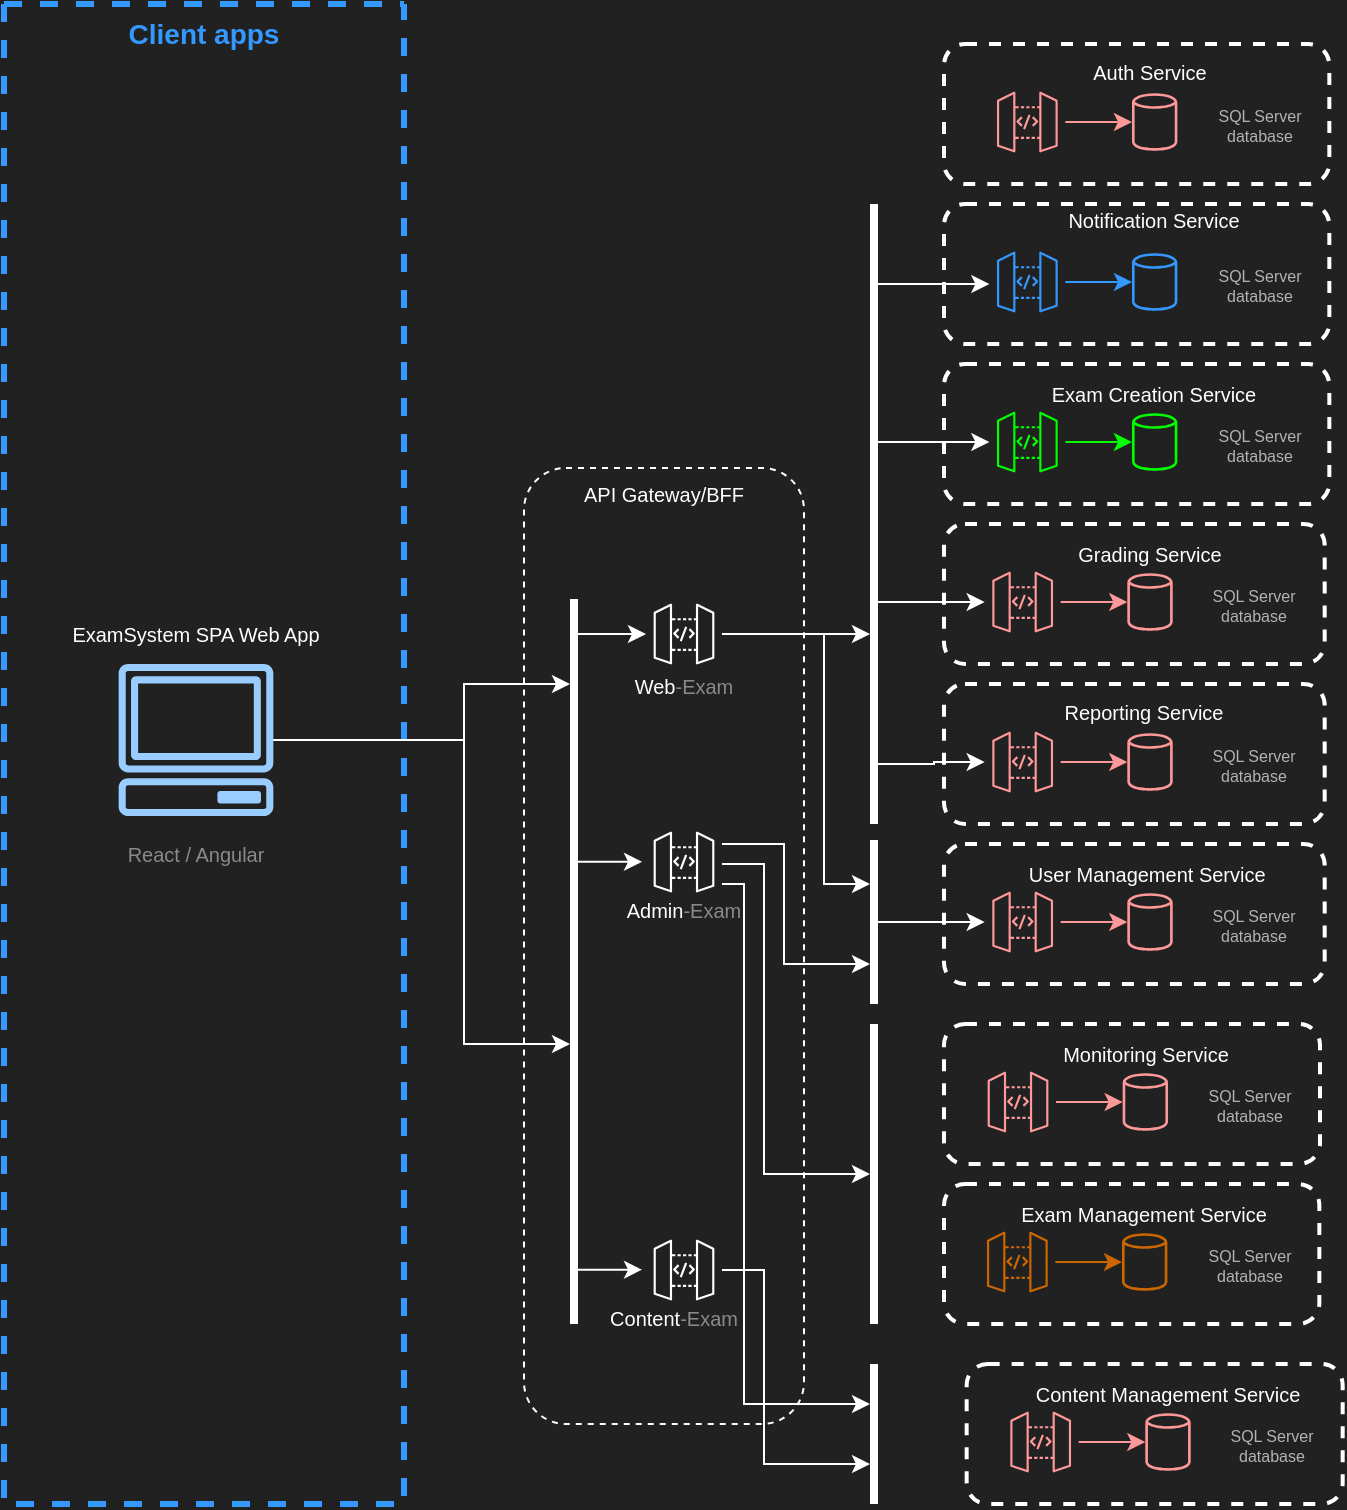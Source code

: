 <mxfile version="24.7.16">
  <diagram name="Página-1" id="XeOe8NWcu0kiPKFnsV3s">
    <mxGraphModel dx="581" dy="1514" grid="1" gridSize="10" guides="1" tooltips="1" connect="1" arrows="1" fold="1" page="1" pageScale="1" pageWidth="827" pageHeight="1169" background="#212121" math="0" shadow="0">
      <root>
        <mxCell id="0" />
        <mxCell id="1" parent="0" />
        <mxCell id="Vj6AmxVf0trEwSzTgeyn-90" value="" style="rounded=1;whiteSpace=wrap;html=1;fillColor=none;strokeWidth=2;strokeColor=#FFFFFF;dashed=1;" vertex="1" parent="1">
          <mxGeometry x="511.33" y="540" width="188.01" height="70" as="geometry" />
        </mxCell>
        <mxCell id="Vj6AmxVf0trEwSzTgeyn-78" value="" style="rounded=1;whiteSpace=wrap;html=1;fillColor=none;strokeWidth=2;strokeColor=#FFFFFF;dashed=1;" vertex="1" parent="1">
          <mxGeometry x="500" y="280" width="190.34" height="70" as="geometry" />
        </mxCell>
        <mxCell id="Vj6AmxVf0trEwSzTgeyn-72" value="" style="rounded=1;whiteSpace=wrap;html=1;fillColor=none;strokeWidth=2;strokeColor=#FFFFFF;dashed=1;" vertex="1" parent="1">
          <mxGeometry x="500" y="200" width="190.34" height="70" as="geometry" />
        </mxCell>
        <mxCell id="Vj6AmxVf0trEwSzTgeyn-66" value="" style="rounded=1;whiteSpace=wrap;html=1;fillColor=none;strokeWidth=2;strokeColor=#FFFFFF;dashed=1;" vertex="1" parent="1">
          <mxGeometry x="500" y="120" width="190.34" height="70" as="geometry" />
        </mxCell>
        <mxCell id="Vj6AmxVf0trEwSzTgeyn-104" value="" style="rounded=1;whiteSpace=wrap;html=1;fillColor=none;strokeColor=#FFFFFF;dashed=1;" vertex="1" parent="1">
          <mxGeometry x="290" y="92" width="140" height="478" as="geometry" />
        </mxCell>
        <mxCell id="Vj6AmxVf0trEwSzTgeyn-60" value="" style="rounded=1;whiteSpace=wrap;html=1;fillColor=none;strokeWidth=2;strokeColor=#FFFFFF;dashed=1;" vertex="1" parent="1">
          <mxGeometry x="500" y="450" width="187.67" height="70" as="geometry" />
        </mxCell>
        <mxCell id="Vj6AmxVf0trEwSzTgeyn-54" value="" style="rounded=1;whiteSpace=wrap;html=1;fillColor=none;strokeWidth=2;strokeColor=#FFFFFF;dashed=1;" vertex="1" parent="1">
          <mxGeometry x="500" y="40" width="192.67" height="70" as="geometry" />
        </mxCell>
        <mxCell id="Vj6AmxVf0trEwSzTgeyn-48" value="" style="rounded=1;whiteSpace=wrap;html=1;fillColor=none;strokeWidth=2;strokeColor=#FFFFFF;dashed=1;" vertex="1" parent="1">
          <mxGeometry x="500" y="-40" width="192.67" height="70" as="geometry" />
        </mxCell>
        <mxCell id="Vj6AmxVf0trEwSzTgeyn-4" value="" style="swimlane;startSize=0;strokeColor=#3399FF;strokeWidth=3;dashed=1;" vertex="1" parent="1">
          <mxGeometry x="30" y="-140" width="200" height="750" as="geometry" />
        </mxCell>
        <mxCell id="Vj6AmxVf0trEwSzTgeyn-5" value="&lt;b&gt;&lt;font color=&quot;#3399ff&quot; style=&quot;font-size: 14px;&quot;&gt;Client apps&lt;/font&gt;&lt;/b&gt;" style="text;strokeColor=none;align=center;fillColor=none;html=1;verticalAlign=middle;whiteSpace=wrap;rounded=0;" vertex="1" parent="Vj6AmxVf0trEwSzTgeyn-4">
          <mxGeometry x="60" width="80" height="30" as="geometry" />
        </mxCell>
        <mxCell id="Vj6AmxVf0trEwSzTgeyn-7" value="" style="shape=image;verticalLabelPosition=bottom;labelBackgroundColor=default;verticalAlign=top;aspect=fixed;imageAspect=0;image=https://www.htmlecsspro.com/uploads/images/2018/03/formulario-de-login-e-cadastro-com-html5-e-css3-1522145690.png;" vertex="1" parent="Vj6AmxVf0trEwSzTgeyn-4">
          <mxGeometry x="65" y="340" width="64" height="40" as="geometry" />
        </mxCell>
        <mxCell id="Vj6AmxVf0trEwSzTgeyn-8" value="&lt;font color=&quot;#8a8a8a&quot; style=&quot;font-size: 10px;&quot;&gt;React / Angular&lt;/font&gt;" style="text;strokeColor=none;align=center;fillColor=none;html=1;verticalAlign=middle;whiteSpace=wrap;rounded=0;" vertex="1" parent="Vj6AmxVf0trEwSzTgeyn-4">
          <mxGeometry x="55" y="410" width="82" height="30" as="geometry" />
        </mxCell>
        <mxCell id="Vj6AmxVf0trEwSzTgeyn-9" value="&lt;font color=&quot;#ffffff&quot;&gt;&lt;span style=&quot;font-size: 10px;&quot;&gt;ExamSystem SPA Web App&lt;/span&gt;&lt;/font&gt;" style="text;strokeColor=none;align=center;fillColor=none;html=1;verticalAlign=middle;whiteSpace=wrap;rounded=0;" vertex="1" parent="Vj6AmxVf0trEwSzTgeyn-4">
          <mxGeometry x="30" y="300" width="132" height="30" as="geometry" />
        </mxCell>
        <mxCell id="Vj6AmxVf0trEwSzTgeyn-11" value="" style="sketch=0;outlineConnect=0;fontColor=#232F3E;gradientColor=none;fillColor=#99CCFF;strokeColor=none;dashed=0;verticalLabelPosition=bottom;verticalAlign=top;align=center;html=1;fontSize=12;fontStyle=0;aspect=fixed;pointerEvents=1;shape=mxgraph.aws4.client;" vertex="1" parent="Vj6AmxVf0trEwSzTgeyn-4">
          <mxGeometry x="57" y="330" width="78" height="76" as="geometry" />
        </mxCell>
        <mxCell id="Vj6AmxVf0trEwSzTgeyn-111" style="edgeStyle=orthogonalEdgeStyle;rounded=0;orthogonalLoop=1;jettySize=auto;html=1;exitX=1;exitY=0.5;exitDx=0;exitDy=0;exitPerimeter=0;strokeColor=#FFFFFF;" edge="1" parent="1" source="Vj6AmxVf0trEwSzTgeyn-12" target="Vj6AmxVf0trEwSzTgeyn-108">
          <mxGeometry relative="1" as="geometry">
            <mxPoint x="380" y="57" as="sourcePoint" />
            <mxPoint x="467.31" y="-8" as="targetPoint" />
            <Array as="points">
              <mxPoint x="470" y="175" />
              <mxPoint x="470" y="175" />
            </Array>
          </mxGeometry>
        </mxCell>
        <mxCell id="Vj6AmxVf0trEwSzTgeyn-137" style="edgeStyle=orthogonalEdgeStyle;rounded=0;orthogonalLoop=1;jettySize=auto;html=1;strokeColor=#FFFFFF;" edge="1" parent="1" source="Vj6AmxVf0trEwSzTgeyn-12" target="Vj6AmxVf0trEwSzTgeyn-134">
          <mxGeometry relative="1" as="geometry">
            <Array as="points">
              <mxPoint x="440" y="175" />
              <mxPoint x="440" y="300" />
            </Array>
          </mxGeometry>
        </mxCell>
        <mxCell id="Vj6AmxVf0trEwSzTgeyn-12" value="" style="sketch=0;points=[[0,0,0],[0.25,0,0],[0.5,0,0],[0.75,0,0],[1,0,0],[0,1,0],[0.25,1,0],[0.5,1,0],[0.75,1,0],[1,1,0],[0,0.25,0],[0,0.5,0],[0,0.75,0],[1,0.25,0],[1,0.5,0],[1,0.75,0]];outlineConnect=0;fontColor=#232F3E;fillColor=none;strokeColor=#ffffff;dashed=0;verticalLabelPosition=bottom;verticalAlign=top;align=center;html=1;fontSize=12;fontStyle=0;aspect=fixed;shape=mxgraph.aws4.resourceIcon;resIcon=mxgraph.aws4.api_gateway;" vertex="1" parent="1">
          <mxGeometry x="351" y="156" width="38" height="38" as="geometry" />
        </mxCell>
        <mxCell id="Vj6AmxVf0trEwSzTgeyn-13" value="&lt;font color=&quot;#ffffff&quot; style=&quot;font-size: 10px;&quot;&gt;API Gateway/BFF&lt;/font&gt;" style="text;strokeColor=none;align=center;fillColor=none;html=1;verticalAlign=middle;whiteSpace=wrap;rounded=0;" vertex="1" parent="1">
          <mxGeometry x="315" y="90" width="90" height="30" as="geometry" />
        </mxCell>
        <mxCell id="Vj6AmxVf0trEwSzTgeyn-41" value="" style="edgeStyle=orthogonalEdgeStyle;rounded=0;orthogonalLoop=1;jettySize=auto;html=1;strokeColor=#FF9999;" edge="1" parent="1" source="Vj6AmxVf0trEwSzTgeyn-19" target="Vj6AmxVf0trEwSzTgeyn-40">
          <mxGeometry relative="1" as="geometry" />
        </mxCell>
        <mxCell id="Vj6AmxVf0trEwSzTgeyn-19" value="" style="sketch=0;points=[[0,0,0],[0.25,0,0],[0.5,0,0],[0.75,0,0],[1,0,0],[0,1,0],[0.25,1,0],[0.5,1,0],[0.75,1,0],[1,1,0],[0,0.25,0],[0,0.5,0],[0,0.75,0],[1,0.25,0],[1,0.5,0],[1,0.75,0]];outlineConnect=0;fontColor=#232F3E;fillColor=none;strokeColor=#FF9999;dashed=0;verticalLabelPosition=bottom;verticalAlign=top;align=center;html=1;fontSize=12;fontStyle=0;aspect=fixed;shape=mxgraph.aws4.resourceIcon;resIcon=mxgraph.aws4.api_gateway;" vertex="1" parent="1">
          <mxGeometry x="522.67" y="-100" width="38" height="38" as="geometry" />
        </mxCell>
        <mxCell id="Vj6AmxVf0trEwSzTgeyn-39" value="" style="rounded=1;whiteSpace=wrap;html=1;fillColor=none;strokeWidth=2;strokeColor=#FFFFFF;dashed=1;" vertex="1" parent="1">
          <mxGeometry x="500" y="-120" width="192.67" height="70" as="geometry" />
        </mxCell>
        <mxCell id="Vj6AmxVf0trEwSzTgeyn-40" value="" style="sketch=0;outlineConnect=0;fontColor=#232F3E;gradientColor=none;fillColor=#FF9999;strokeColor=none;dashed=0;verticalLabelPosition=bottom;verticalAlign=top;align=center;html=1;fontSize=12;fontStyle=0;aspect=fixed;pointerEvents=1;shape=mxgraph.aws4.generic_database;" vertex="1" parent="1">
          <mxGeometry x="593.99" y="-96" width="22.69" height="30" as="geometry" />
        </mxCell>
        <mxCell id="Vj6AmxVf0trEwSzTgeyn-42" value="&lt;font color=&quot;#b3b3b3&quot; style=&quot;font-size: 8px;&quot;&gt;SQL Server&lt;/font&gt;&lt;div style=&quot;font-size: 8px;&quot;&gt;&lt;font color=&quot;#b3b3b3&quot; style=&quot;font-size: 8px;&quot;&gt;database&lt;/font&gt;&lt;/div&gt;" style="text;strokeColor=none;align=center;fillColor=none;html=1;verticalAlign=middle;whiteSpace=wrap;rounded=0;" vertex="1" parent="1">
          <mxGeometry x="632.67" y="-88" width="49.5" height="14" as="geometry" />
        </mxCell>
        <mxCell id="Vj6AmxVf0trEwSzTgeyn-43" value="&lt;font color=&quot;#ffffff&quot; style=&quot;font-size: 10px;&quot;&gt;Auth Service&lt;/font&gt;" style="text;strokeColor=none;align=center;fillColor=none;html=1;verticalAlign=middle;whiteSpace=wrap;rounded=0;" vertex="1" parent="1">
          <mxGeometry x="517.67" y="-116" width="170" height="20" as="geometry" />
        </mxCell>
        <mxCell id="Vj6AmxVf0trEwSzTgeyn-46" value="" style="edgeStyle=orthogonalEdgeStyle;rounded=0;orthogonalLoop=1;jettySize=auto;html=1;strokeColor=#3399FF;" edge="1" parent="1" source="Vj6AmxVf0trEwSzTgeyn-47" target="Vj6AmxVf0trEwSzTgeyn-49">
          <mxGeometry relative="1" as="geometry" />
        </mxCell>
        <mxCell id="Vj6AmxVf0trEwSzTgeyn-47" value="" style="sketch=0;points=[[0,0,0],[0.25,0,0],[0.5,0,0],[0.75,0,0],[1,0,0],[0,1,0],[0.25,1,0],[0.5,1,0],[0.75,1,0],[1,1,0],[0,0.25,0],[0,0.5,0],[0,0.75,0],[1,0.25,0],[1,0.5,0],[1,0.75,0]];outlineConnect=0;fontColor=#232F3E;fillColor=none;strokeColor=#3399FF;dashed=0;verticalLabelPosition=bottom;verticalAlign=top;align=center;html=1;fontSize=12;fontStyle=0;aspect=fixed;shape=mxgraph.aws4.resourceIcon;resIcon=mxgraph.aws4.api_gateway;" vertex="1" parent="1">
          <mxGeometry x="522.67" y="-20" width="38" height="38" as="geometry" />
        </mxCell>
        <mxCell id="Vj6AmxVf0trEwSzTgeyn-49" value="" style="sketch=0;outlineConnect=0;fontColor=#232F3E;gradientColor=none;fillColor=#3399FF;strokeColor=#3399FF;dashed=0;verticalLabelPosition=bottom;verticalAlign=top;align=center;html=1;fontSize=12;fontStyle=0;aspect=fixed;pointerEvents=1;shape=mxgraph.aws4.generic_database;" vertex="1" parent="1">
          <mxGeometry x="593.99" y="-16" width="22.69" height="30" as="geometry" />
        </mxCell>
        <mxCell id="Vj6AmxVf0trEwSzTgeyn-50" value="&lt;font color=&quot;#b3b3b3&quot; style=&quot;font-size: 8px;&quot;&gt;SQL Server&lt;/font&gt;&lt;div style=&quot;font-size: 8px;&quot;&gt;&lt;font color=&quot;#b3b3b3&quot; style=&quot;font-size: 8px;&quot;&gt;database&lt;/font&gt;&lt;/div&gt;" style="text;strokeColor=none;align=center;fillColor=none;html=1;verticalAlign=middle;whiteSpace=wrap;rounded=0;" vertex="1" parent="1">
          <mxGeometry x="632.67" y="-8" width="49.5" height="14" as="geometry" />
        </mxCell>
        <mxCell id="Vj6AmxVf0trEwSzTgeyn-51" value="&lt;font style=&quot;font-size: 10px;&quot; color=&quot;#ffffff&quot;&gt;Notification Service&lt;/font&gt;&lt;br&gt;&lt;div&gt;&lt;font style=&quot;font-size: 10px;&quot; color=&quot;#ffffff&quot;&gt;&lt;br&gt;&lt;/font&gt;&lt;/div&gt;" style="text;strokeColor=none;align=center;fillColor=none;html=1;verticalAlign=middle;whiteSpace=wrap;rounded=0;" vertex="1" parent="1">
          <mxGeometry x="520.34" y="-40" width="170" height="30" as="geometry" />
        </mxCell>
        <mxCell id="Vj6AmxVf0trEwSzTgeyn-52" value="" style="edgeStyle=orthogonalEdgeStyle;rounded=0;orthogonalLoop=1;jettySize=auto;html=1;strokeColor=#00FF00;" edge="1" parent="1" source="Vj6AmxVf0trEwSzTgeyn-53" target="Vj6AmxVf0trEwSzTgeyn-55">
          <mxGeometry relative="1" as="geometry" />
        </mxCell>
        <mxCell id="Vj6AmxVf0trEwSzTgeyn-53" value="" style="sketch=0;points=[[0,0,0],[0.25,0,0],[0.5,0,0],[0.75,0,0],[1,0,0],[0,1,0],[0.25,1,0],[0.5,1,0],[0.75,1,0],[1,1,0],[0,0.25,0],[0,0.5,0],[0,0.75,0],[1,0.25,0],[1,0.5,0],[1,0.75,0]];outlineConnect=0;fontColor=#232F3E;fillColor=none;strokeColor=#00FF00;dashed=0;verticalLabelPosition=bottom;verticalAlign=top;align=center;html=1;fontSize=12;fontStyle=0;aspect=fixed;shape=mxgraph.aws4.resourceIcon;resIcon=mxgraph.aws4.api_gateway;" vertex="1" parent="1">
          <mxGeometry x="522.67" y="60" width="38" height="38" as="geometry" />
        </mxCell>
        <mxCell id="Vj6AmxVf0trEwSzTgeyn-55" value="" style="sketch=0;outlineConnect=0;fontColor=#232F3E;gradientColor=none;fillColor=#00FF00;strokeColor=#00FF00;dashed=0;verticalLabelPosition=bottom;verticalAlign=top;align=center;html=1;fontSize=12;fontStyle=0;aspect=fixed;pointerEvents=1;shape=mxgraph.aws4.generic_database;" vertex="1" parent="1">
          <mxGeometry x="593.99" y="64" width="22.69" height="30" as="geometry" />
        </mxCell>
        <mxCell id="Vj6AmxVf0trEwSzTgeyn-56" value="&lt;font color=&quot;#b3b3b3&quot; style=&quot;font-size: 8px;&quot;&gt;SQL Server&lt;/font&gt;&lt;div style=&quot;font-size: 8px;&quot;&gt;&lt;font color=&quot;#b3b3b3&quot; style=&quot;font-size: 8px;&quot;&gt;database&lt;/font&gt;&lt;/div&gt;" style="text;strokeColor=none;align=center;fillColor=none;html=1;verticalAlign=middle;whiteSpace=wrap;rounded=0;" vertex="1" parent="1">
          <mxGeometry x="632.67" y="72" width="49.5" height="14" as="geometry" />
        </mxCell>
        <mxCell id="Vj6AmxVf0trEwSzTgeyn-57" value="&lt;font color=&quot;#ffffff&quot;&gt;&lt;span style=&quot;font-size: 10px;&quot;&gt;Exam Creation Service&lt;/span&gt;&lt;/font&gt;" style="text;strokeColor=none;align=center;fillColor=none;html=1;verticalAlign=middle;whiteSpace=wrap;rounded=0;" vertex="1" parent="1">
          <mxGeometry x="520.34" y="40" width="170" height="30" as="geometry" />
        </mxCell>
        <mxCell id="Vj6AmxVf0trEwSzTgeyn-58" value="" style="edgeStyle=orthogonalEdgeStyle;rounded=0;orthogonalLoop=1;jettySize=auto;html=1;strokeColor=#CC6600;" edge="1" parent="1" source="Vj6AmxVf0trEwSzTgeyn-59" target="Vj6AmxVf0trEwSzTgeyn-61">
          <mxGeometry relative="1" as="geometry" />
        </mxCell>
        <mxCell id="Vj6AmxVf0trEwSzTgeyn-59" value="" style="sketch=0;points=[[0,0,0],[0.25,0,0],[0.5,0,0],[0.75,0,0],[1,0,0],[0,1,0],[0.25,1,0],[0.5,1,0],[0.75,1,0],[1,1,0],[0,0.25,0],[0,0.5,0],[0,0.75,0],[1,0.25,0],[1,0.5,0],[1,0.75,0]];outlineConnect=0;fontColor=#232F3E;fillColor=none;strokeColor=#CC6600;dashed=0;verticalLabelPosition=bottom;verticalAlign=top;align=center;html=1;fontSize=12;fontStyle=0;aspect=fixed;shape=mxgraph.aws4.resourceIcon;resIcon=mxgraph.aws4.api_gateway;" vertex="1" parent="1">
          <mxGeometry x="517.67" y="470" width="38" height="38" as="geometry" />
        </mxCell>
        <mxCell id="Vj6AmxVf0trEwSzTgeyn-61" value="" style="sketch=0;outlineConnect=0;fontColor=#232F3E;gradientColor=none;fillColor=#CC6600;strokeColor=#9933FF;dashed=0;verticalLabelPosition=bottom;verticalAlign=top;align=center;html=1;fontSize=12;fontStyle=0;aspect=fixed;pointerEvents=1;shape=mxgraph.aws4.generic_database;" vertex="1" parent="1">
          <mxGeometry x="588.99" y="474" width="22.69" height="30" as="geometry" />
        </mxCell>
        <mxCell id="Vj6AmxVf0trEwSzTgeyn-62" value="&lt;font color=&quot;#b3b3b3&quot; style=&quot;font-size: 8px;&quot;&gt;SQL Server&lt;/font&gt;&lt;div style=&quot;font-size: 8px;&quot;&gt;&lt;font color=&quot;#b3b3b3&quot; style=&quot;font-size: 8px;&quot;&gt;database&lt;/font&gt;&lt;/div&gt;" style="text;strokeColor=none;align=center;fillColor=none;html=1;verticalAlign=middle;whiteSpace=wrap;rounded=0;" vertex="1" parent="1">
          <mxGeometry x="627.67" y="482" width="49.5" height="14" as="geometry" />
        </mxCell>
        <mxCell id="Vj6AmxVf0trEwSzTgeyn-63" value="&lt;font color=&quot;#ffffff&quot;&gt;&lt;span style=&quot;font-size: 10px;&quot;&gt;Exam Management Service&lt;/span&gt;&lt;/font&gt;" style="text;strokeColor=none;align=center;fillColor=none;html=1;verticalAlign=middle;whiteSpace=wrap;rounded=0;" vertex="1" parent="1">
          <mxGeometry x="515.34" y="450" width="170" height="30" as="geometry" />
        </mxCell>
        <mxCell id="Vj6AmxVf0trEwSzTgeyn-64" value="" style="edgeStyle=orthogonalEdgeStyle;rounded=0;orthogonalLoop=1;jettySize=auto;html=1;strokeColor=#FF9999;" edge="1" parent="1" source="Vj6AmxVf0trEwSzTgeyn-65" target="Vj6AmxVf0trEwSzTgeyn-67">
          <mxGeometry relative="1" as="geometry" />
        </mxCell>
        <mxCell id="Vj6AmxVf0trEwSzTgeyn-65" value="" style="sketch=0;points=[[0,0,0],[0.25,0,0],[0.5,0,0],[0.75,0,0],[1,0,0],[0,1,0],[0.25,1,0],[0.5,1,0],[0.75,1,0],[1,1,0],[0,0.25,0],[0,0.5,0],[0,0.75,0],[1,0.25,0],[1,0.5,0],[1,0.75,0]];outlineConnect=0;fontColor=#232F3E;fillColor=none;strokeColor=#FF9999;dashed=0;verticalLabelPosition=bottom;verticalAlign=top;align=center;html=1;fontSize=12;fontStyle=0;aspect=fixed;shape=mxgraph.aws4.resourceIcon;resIcon=mxgraph.aws4.api_gateway;" vertex="1" parent="1">
          <mxGeometry x="520.34" y="140" width="38" height="38" as="geometry" />
        </mxCell>
        <mxCell id="Vj6AmxVf0trEwSzTgeyn-67" value="" style="sketch=0;outlineConnect=0;fontColor=#232F3E;gradientColor=none;fillColor=#FF9999;strokeColor=none;dashed=0;verticalLabelPosition=bottom;verticalAlign=top;align=center;html=1;fontSize=12;fontStyle=0;aspect=fixed;pointerEvents=1;shape=mxgraph.aws4.generic_database;" vertex="1" parent="1">
          <mxGeometry x="591.66" y="144" width="22.69" height="30" as="geometry" />
        </mxCell>
        <mxCell id="Vj6AmxVf0trEwSzTgeyn-68" value="&lt;font color=&quot;#b3b3b3&quot; style=&quot;font-size: 8px;&quot;&gt;SQL Server&lt;/font&gt;&lt;div style=&quot;font-size: 8px;&quot;&gt;&lt;font color=&quot;#b3b3b3&quot; style=&quot;font-size: 8px;&quot;&gt;database&lt;/font&gt;&lt;/div&gt;" style="text;strokeColor=none;align=center;fillColor=none;html=1;verticalAlign=middle;whiteSpace=wrap;rounded=0;" vertex="1" parent="1">
          <mxGeometry x="630.34" y="152" width="49.5" height="14" as="geometry" />
        </mxCell>
        <mxCell id="Vj6AmxVf0trEwSzTgeyn-69" value="&lt;font color=&quot;#ffffff&quot;&gt;&lt;span style=&quot;font-size: 10px;&quot;&gt;Grading Service&lt;/span&gt;&lt;/font&gt;" style="text;strokeColor=none;align=center;fillColor=none;html=1;verticalAlign=middle;whiteSpace=wrap;rounded=0;" vertex="1" parent="1">
          <mxGeometry x="518.01" y="120" width="170" height="30" as="geometry" />
        </mxCell>
        <mxCell id="Vj6AmxVf0trEwSzTgeyn-70" value="" style="edgeStyle=orthogonalEdgeStyle;rounded=0;orthogonalLoop=1;jettySize=auto;html=1;strokeColor=#FF9999;" edge="1" parent="1" source="Vj6AmxVf0trEwSzTgeyn-71" target="Vj6AmxVf0trEwSzTgeyn-73">
          <mxGeometry relative="1" as="geometry" />
        </mxCell>
        <mxCell id="Vj6AmxVf0trEwSzTgeyn-71" value="" style="sketch=0;points=[[0,0,0],[0.25,0,0],[0.5,0,0],[0.75,0,0],[1,0,0],[0,1,0],[0.25,1,0],[0.5,1,0],[0.75,1,0],[1,1,0],[0,0.25,0],[0,0.5,0],[0,0.75,0],[1,0.25,0],[1,0.5,0],[1,0.75,0]];outlineConnect=0;fontColor=#232F3E;fillColor=none;strokeColor=#FF9999;dashed=0;verticalLabelPosition=bottom;verticalAlign=top;align=center;html=1;fontSize=12;fontStyle=0;aspect=fixed;shape=mxgraph.aws4.resourceIcon;resIcon=mxgraph.aws4.api_gateway;" vertex="1" parent="1">
          <mxGeometry x="520.34" y="220" width="38" height="38" as="geometry" />
        </mxCell>
        <mxCell id="Vj6AmxVf0trEwSzTgeyn-73" value="" style="sketch=0;outlineConnect=0;fontColor=#232F3E;gradientColor=none;fillColor=#FF9999;strokeColor=none;dashed=0;verticalLabelPosition=bottom;verticalAlign=top;align=center;html=1;fontSize=12;fontStyle=0;aspect=fixed;pointerEvents=1;shape=mxgraph.aws4.generic_database;" vertex="1" parent="1">
          <mxGeometry x="591.66" y="224" width="22.69" height="30" as="geometry" />
        </mxCell>
        <mxCell id="Vj6AmxVf0trEwSzTgeyn-74" value="&lt;font color=&quot;#b3b3b3&quot; style=&quot;font-size: 8px;&quot;&gt;SQL Server&lt;/font&gt;&lt;div style=&quot;font-size: 8px;&quot;&gt;&lt;font color=&quot;#b3b3b3&quot; style=&quot;font-size: 8px;&quot;&gt;database&lt;/font&gt;&lt;/div&gt;" style="text;strokeColor=none;align=center;fillColor=none;html=1;verticalAlign=middle;whiteSpace=wrap;rounded=0;" vertex="1" parent="1">
          <mxGeometry x="630.34" y="232" width="49.5" height="14" as="geometry" />
        </mxCell>
        <mxCell id="Vj6AmxVf0trEwSzTgeyn-75" value="&lt;font color=&quot;#ffffff&quot; style=&quot;font-size: 10px;&quot;&gt;Reporting Service&lt;/font&gt;" style="text;strokeColor=none;align=center;fillColor=none;html=1;verticalAlign=middle;whiteSpace=wrap;rounded=0;" vertex="1" parent="1">
          <mxGeometry x="515.34" y="204" width="170" height="20" as="geometry" />
        </mxCell>
        <mxCell id="Vj6AmxVf0trEwSzTgeyn-76" value="" style="edgeStyle=orthogonalEdgeStyle;rounded=0;orthogonalLoop=1;jettySize=auto;html=1;strokeColor=#FF9999;" edge="1" parent="1" source="Vj6AmxVf0trEwSzTgeyn-77" target="Vj6AmxVf0trEwSzTgeyn-79">
          <mxGeometry relative="1" as="geometry" />
        </mxCell>
        <mxCell id="Vj6AmxVf0trEwSzTgeyn-77" value="" style="sketch=0;points=[[0,0,0],[0.25,0,0],[0.5,0,0],[0.75,0,0],[1,0,0],[0,1,0],[0.25,1,0],[0.5,1,0],[0.75,1,0],[1,1,0],[0,0.25,0],[0,0.5,0],[0,0.75,0],[1,0.25,0],[1,0.5,0],[1,0.75,0]];outlineConnect=0;fontColor=#232F3E;fillColor=none;strokeColor=#FF9999;dashed=0;verticalLabelPosition=bottom;verticalAlign=top;align=center;html=1;fontSize=12;fontStyle=0;aspect=fixed;shape=mxgraph.aws4.resourceIcon;resIcon=mxgraph.aws4.api_gateway;" vertex="1" parent="1">
          <mxGeometry x="520.34" y="300" width="38" height="38" as="geometry" />
        </mxCell>
        <mxCell id="Vj6AmxVf0trEwSzTgeyn-79" value="" style="sketch=0;outlineConnect=0;fontColor=#232F3E;gradientColor=none;fillColor=#FF9999;strokeColor=none;dashed=0;verticalLabelPosition=bottom;verticalAlign=top;align=center;html=1;fontSize=12;fontStyle=0;aspect=fixed;pointerEvents=1;shape=mxgraph.aws4.generic_database;" vertex="1" parent="1">
          <mxGeometry x="591.66" y="304" width="22.69" height="30" as="geometry" />
        </mxCell>
        <mxCell id="Vj6AmxVf0trEwSzTgeyn-80" value="&lt;font color=&quot;#b3b3b3&quot; style=&quot;font-size: 8px;&quot;&gt;SQL Server&lt;/font&gt;&lt;div style=&quot;font-size: 8px;&quot;&gt;&lt;font color=&quot;#b3b3b3&quot; style=&quot;font-size: 8px;&quot;&gt;database&lt;/font&gt;&lt;/div&gt;" style="text;strokeColor=none;align=center;fillColor=none;html=1;verticalAlign=middle;whiteSpace=wrap;rounded=0;" vertex="1" parent="1">
          <mxGeometry x="630.34" y="312" width="49.5" height="14" as="geometry" />
        </mxCell>
        <mxCell id="Vj6AmxVf0trEwSzTgeyn-81" value="&lt;div&gt;&lt;span style=&quot;color: rgb(255, 255, 255); font-size: 10px;&quot;&gt;User Management Service&amp;nbsp;&lt;/span&gt;&lt;font color=&quot;#ffffff&quot; style=&quot;font-size: 10px;&quot;&gt;&lt;br&gt;&lt;/font&gt;&lt;/div&gt;" style="text;strokeColor=none;align=center;fillColor=none;html=1;verticalAlign=middle;whiteSpace=wrap;rounded=0;" vertex="1" parent="1">
          <mxGeometry x="518.01" y="280" width="170" height="30" as="geometry" />
        </mxCell>
        <mxCell id="Vj6AmxVf0trEwSzTgeyn-82" value="" style="edgeStyle=orthogonalEdgeStyle;rounded=0;orthogonalLoop=1;jettySize=auto;html=1;strokeColor=#FF9999;" edge="1" parent="1" source="Vj6AmxVf0trEwSzTgeyn-83" target="Vj6AmxVf0trEwSzTgeyn-85">
          <mxGeometry relative="1" as="geometry" />
        </mxCell>
        <mxCell id="Vj6AmxVf0trEwSzTgeyn-83" value="" style="sketch=0;points=[[0,0,0],[0.25,0,0],[0.5,0,0],[0.75,0,0],[1,0,0],[0,1,0],[0.25,1,0],[0.5,1,0],[0.75,1,0],[1,1,0],[0,0.25,0],[0,0.5,0],[0,0.75,0],[1,0.25,0],[1,0.5,0],[1,0.75,0]];outlineConnect=0;fontColor=#232F3E;fillColor=none;strokeColor=#FF9999;dashed=0;verticalLabelPosition=bottom;verticalAlign=top;align=center;html=1;fontSize=12;fontStyle=0;aspect=fixed;shape=mxgraph.aws4.resourceIcon;resIcon=mxgraph.aws4.api_gateway;" vertex="1" parent="1">
          <mxGeometry x="518.01" y="390" width="38" height="38" as="geometry" />
        </mxCell>
        <mxCell id="Vj6AmxVf0trEwSzTgeyn-84" value="" style="rounded=1;whiteSpace=wrap;html=1;fillColor=none;strokeWidth=2;strokeColor=#FFFFFF;dashed=1;" vertex="1" parent="1">
          <mxGeometry x="500" y="370" width="188.01" height="70" as="geometry" />
        </mxCell>
        <mxCell id="Vj6AmxVf0trEwSzTgeyn-85" value="" style="sketch=0;outlineConnect=0;fontColor=#232F3E;gradientColor=none;fillColor=#FF9999;strokeColor=none;dashed=0;verticalLabelPosition=bottom;verticalAlign=top;align=center;html=1;fontSize=12;fontStyle=0;aspect=fixed;pointerEvents=1;shape=mxgraph.aws4.generic_database;" vertex="1" parent="1">
          <mxGeometry x="589.33" y="394" width="22.69" height="30" as="geometry" />
        </mxCell>
        <mxCell id="Vj6AmxVf0trEwSzTgeyn-86" value="&lt;font color=&quot;#b3b3b3&quot; style=&quot;font-size: 8px;&quot;&gt;SQL Server&lt;/font&gt;&lt;div style=&quot;font-size: 8px;&quot;&gt;&lt;font color=&quot;#b3b3b3&quot; style=&quot;font-size: 8px;&quot;&gt;database&lt;/font&gt;&lt;/div&gt;" style="text;strokeColor=none;align=center;fillColor=none;html=1;verticalAlign=middle;whiteSpace=wrap;rounded=0;" vertex="1" parent="1">
          <mxGeometry x="628.01" y="402" width="49.5" height="14" as="geometry" />
        </mxCell>
        <mxCell id="Vj6AmxVf0trEwSzTgeyn-87" value="&lt;font color=&quot;#ffffff&quot;&gt;&lt;span style=&quot;font-size: 10px;&quot;&gt;Monitoring Service&lt;/span&gt;&lt;/font&gt;" style="text;strokeColor=none;align=center;fillColor=none;html=1;verticalAlign=middle;whiteSpace=wrap;rounded=0;" vertex="1" parent="1">
          <mxGeometry x="515.68" y="370" width="170" height="30" as="geometry" />
        </mxCell>
        <mxCell id="Vj6AmxVf0trEwSzTgeyn-88" value="" style="edgeStyle=orthogonalEdgeStyle;rounded=0;orthogonalLoop=1;jettySize=auto;html=1;strokeColor=#FF9999;" edge="1" parent="1" source="Vj6AmxVf0trEwSzTgeyn-89" target="Vj6AmxVf0trEwSzTgeyn-91">
          <mxGeometry relative="1" as="geometry" />
        </mxCell>
        <mxCell id="Vj6AmxVf0trEwSzTgeyn-89" value="" style="sketch=0;points=[[0,0,0],[0.25,0,0],[0.5,0,0],[0.75,0,0],[1,0,0],[0,1,0],[0.25,1,0],[0.5,1,0],[0.75,1,0],[1,1,0],[0,0.25,0],[0,0.5,0],[0,0.75,0],[1,0.25,0],[1,0.5,0],[1,0.75,0]];outlineConnect=0;fontColor=#232F3E;fillColor=none;strokeColor=#FF9999;dashed=0;verticalLabelPosition=bottom;verticalAlign=top;align=center;html=1;fontSize=12;fontStyle=0;aspect=fixed;shape=mxgraph.aws4.resourceIcon;resIcon=mxgraph.aws4.api_gateway;" vertex="1" parent="1">
          <mxGeometry x="529.34" y="560" width="38" height="38" as="geometry" />
        </mxCell>
        <mxCell id="Vj6AmxVf0trEwSzTgeyn-91" value="" style="sketch=0;outlineConnect=0;fontColor=#232F3E;gradientColor=none;fillColor=#FF9999;strokeColor=none;dashed=0;verticalLabelPosition=bottom;verticalAlign=top;align=center;html=1;fontSize=12;fontStyle=0;aspect=fixed;pointerEvents=1;shape=mxgraph.aws4.generic_database;" vertex="1" parent="1">
          <mxGeometry x="600.66" y="564" width="22.69" height="30" as="geometry" />
        </mxCell>
        <mxCell id="Vj6AmxVf0trEwSzTgeyn-92" value="&lt;font color=&quot;#b3b3b3&quot; style=&quot;font-size: 8px;&quot;&gt;SQL Server&lt;/font&gt;&lt;div style=&quot;font-size: 8px;&quot;&gt;&lt;font color=&quot;#b3b3b3&quot; style=&quot;font-size: 8px;&quot;&gt;database&lt;/font&gt;&lt;/div&gt;" style="text;strokeColor=none;align=center;fillColor=none;html=1;verticalAlign=middle;whiteSpace=wrap;rounded=0;" vertex="1" parent="1">
          <mxGeometry x="639.34" y="572" width="49.5" height="14" as="geometry" />
        </mxCell>
        <mxCell id="Vj6AmxVf0trEwSzTgeyn-93" value="&lt;font color=&quot;#ffffff&quot;&gt;&lt;span style=&quot;font-size: 10px;&quot;&gt;Content Management Service&lt;/span&gt;&lt;/font&gt;" style="text;strokeColor=none;align=center;fillColor=none;html=1;verticalAlign=middle;whiteSpace=wrap;rounded=0;" vertex="1" parent="1">
          <mxGeometry x="527.01" y="540" width="170" height="30" as="geometry" />
        </mxCell>
        <mxCell id="Vj6AmxVf0trEwSzTgeyn-101" value="&lt;div&gt;&lt;font color=&quot;#ffffff&quot; style=&quot;font-size: 10px;&quot;&gt;Web&lt;/font&gt;&lt;font color=&quot;#8a8a8a&quot; style=&quot;font-size: 10px;&quot;&gt;-Exam&lt;/font&gt;&lt;/div&gt;" style="text;strokeColor=none;align=center;fillColor=none;html=1;verticalAlign=middle;whiteSpace=wrap;rounded=0;" vertex="1" parent="1">
          <mxGeometry x="320" y="196" width="100" height="10" as="geometry" />
        </mxCell>
        <mxCell id="Vj6AmxVf0trEwSzTgeyn-146" style="edgeStyle=orthogonalEdgeStyle;rounded=0;orthogonalLoop=1;jettySize=auto;html=1;strokeColor=#FFFFFF;" edge="1" parent="1" source="Vj6AmxVf0trEwSzTgeyn-102" target="Vj6AmxVf0trEwSzTgeyn-134">
          <mxGeometry relative="1" as="geometry">
            <Array as="points">
              <mxPoint x="420" y="280" />
              <mxPoint x="420" y="340" />
            </Array>
          </mxGeometry>
        </mxCell>
        <mxCell id="Vj6AmxVf0trEwSzTgeyn-147" style="edgeStyle=orthogonalEdgeStyle;rounded=0;orthogonalLoop=1;jettySize=auto;html=1;strokeColor=#FFFFFF;" edge="1" parent="1" source="Vj6AmxVf0trEwSzTgeyn-102" target="Vj6AmxVf0trEwSzTgeyn-115">
          <mxGeometry relative="1" as="geometry">
            <mxPoint x="382.23" y="370.5" as="sourcePoint" />
            <mxPoint x="459.997" y="447.5" as="targetPoint" />
            <Array as="points">
              <mxPoint x="410" y="290" />
              <mxPoint x="410" y="445" />
            </Array>
          </mxGeometry>
        </mxCell>
        <mxCell id="Vj6AmxVf0trEwSzTgeyn-151" style="edgeStyle=orthogonalEdgeStyle;rounded=0;orthogonalLoop=1;jettySize=auto;html=1;strokeColor=#FFFFFF;" edge="1" parent="1" source="Vj6AmxVf0trEwSzTgeyn-102" target="Vj6AmxVf0trEwSzTgeyn-149">
          <mxGeometry relative="1" as="geometry">
            <Array as="points">
              <mxPoint x="400" y="300" />
              <mxPoint x="400" y="560" />
            </Array>
          </mxGeometry>
        </mxCell>
        <mxCell id="Vj6AmxVf0trEwSzTgeyn-102" value="" style="sketch=0;points=[[0,0,0],[0.25,0,0],[0.5,0,0],[0.75,0,0],[1,0,0],[0,1,0],[0.25,1,0],[0.5,1,0],[0.75,1,0],[1,1,0],[0,0.25,0],[0,0.5,0],[0,0.75,0],[1,0.25,0],[1,0.5,0],[1,0.75,0]];outlineConnect=0;fontColor=#232F3E;fillColor=none;strokeColor=#ffffff;dashed=0;verticalLabelPosition=bottom;verticalAlign=top;align=center;html=1;fontSize=12;fontStyle=0;aspect=fixed;shape=mxgraph.aws4.resourceIcon;resIcon=mxgraph.aws4.api_gateway;" vertex="1" parent="1">
          <mxGeometry x="351" y="270" width="38" height="38" as="geometry" />
        </mxCell>
        <mxCell id="Vj6AmxVf0trEwSzTgeyn-103" value="&lt;div&gt;&lt;font color=&quot;#ffffff&quot; style=&quot;font-size: 10px;&quot;&gt;Admin&lt;/font&gt;&lt;font color=&quot;#8a8a8a&quot; style=&quot;font-size: 10px;&quot;&gt;-Exam&lt;/font&gt;&lt;/div&gt;" style="text;strokeColor=none;align=center;fillColor=none;html=1;verticalAlign=middle;whiteSpace=wrap;rounded=0;" vertex="1" parent="1">
          <mxGeometry x="320" y="308" width="100" height="10" as="geometry" />
        </mxCell>
        <mxCell id="Vj6AmxVf0trEwSzTgeyn-106" style="edgeStyle=orthogonalEdgeStyle;rounded=0;orthogonalLoop=1;jettySize=auto;html=1;strokeColor=#FFFFFF;" edge="1" parent="1" source="Vj6AmxVf0trEwSzTgeyn-11" target="Vj6AmxVf0trEwSzTgeyn-105">
          <mxGeometry relative="1" as="geometry">
            <Array as="points">
              <mxPoint x="260" y="228" />
              <mxPoint x="260" y="200" />
            </Array>
          </mxGeometry>
        </mxCell>
        <mxCell id="Vj6AmxVf0trEwSzTgeyn-105" value="" style="line;strokeWidth=4;direction=south;html=1;perimeter=backbonePerimeter;points=[];outlineConnect=0;strokeColor=#FFFFFF;" vertex="1" parent="1">
          <mxGeometry x="310" y="157.5" width="10" height="362.5" as="geometry" />
        </mxCell>
        <mxCell id="Vj6AmxVf0trEwSzTgeyn-126" style="edgeStyle=orthogonalEdgeStyle;rounded=0;orthogonalLoop=1;jettySize=auto;html=1;strokeColor=#FFFFFF;" edge="1" parent="1" source="Vj6AmxVf0trEwSzTgeyn-108" target="Vj6AmxVf0trEwSzTgeyn-47">
          <mxGeometry relative="1" as="geometry">
            <Array as="points">
              <mxPoint x="500" />
              <mxPoint x="500" />
            </Array>
          </mxGeometry>
        </mxCell>
        <mxCell id="Vj6AmxVf0trEwSzTgeyn-127" style="edgeStyle=orthogonalEdgeStyle;rounded=0;orthogonalLoop=1;jettySize=auto;html=1;strokeColor=#FFFFFF;" edge="1" parent="1" source="Vj6AmxVf0trEwSzTgeyn-108" target="Vj6AmxVf0trEwSzTgeyn-53">
          <mxGeometry relative="1" as="geometry">
            <Array as="points">
              <mxPoint x="490" y="79" />
              <mxPoint x="490" y="79" />
            </Array>
          </mxGeometry>
        </mxCell>
        <mxCell id="Vj6AmxVf0trEwSzTgeyn-129" style="edgeStyle=orthogonalEdgeStyle;rounded=0;orthogonalLoop=1;jettySize=auto;html=1;strokeColor=#FFFFFF;" edge="1" parent="1" source="Vj6AmxVf0trEwSzTgeyn-108" target="Vj6AmxVf0trEwSzTgeyn-65">
          <mxGeometry relative="1" as="geometry">
            <Array as="points">
              <mxPoint x="490" y="159" />
              <mxPoint x="490" y="159" />
            </Array>
          </mxGeometry>
        </mxCell>
        <mxCell id="Vj6AmxVf0trEwSzTgeyn-108" value="" style="line;strokeWidth=4;direction=south;html=1;perimeter=backbonePerimeter;points=[];outlineConnect=0;strokeColor=#FFFFFF;" vertex="1" parent="1">
          <mxGeometry x="460" y="-40" width="10" height="310" as="geometry" />
        </mxCell>
        <mxCell id="Vj6AmxVf0trEwSzTgeyn-107" style="edgeStyle=orthogonalEdgeStyle;rounded=0;orthogonalLoop=1;jettySize=auto;html=1;strokeColor=#FFFFFF;" edge="1" parent="1" source="Vj6AmxVf0trEwSzTgeyn-11" target="Vj6AmxVf0trEwSzTgeyn-105">
          <mxGeometry relative="1" as="geometry">
            <Array as="points">
              <mxPoint x="260" y="228" />
              <mxPoint x="260" y="380" />
            </Array>
          </mxGeometry>
        </mxCell>
        <mxCell id="Vj6AmxVf0trEwSzTgeyn-115" value="" style="line;strokeWidth=4;direction=south;html=1;perimeter=backbonePerimeter;points=[];outlineConnect=0;strokeColor=#FFFFFF;" vertex="1" parent="1">
          <mxGeometry x="460" y="370" width="10" height="150" as="geometry" />
        </mxCell>
        <mxCell id="Vj6AmxVf0trEwSzTgeyn-150" style="edgeStyle=orthogonalEdgeStyle;rounded=0;orthogonalLoop=1;jettySize=auto;html=1;strokeColor=#FFFFFF;" edge="1" parent="1" source="Vj6AmxVf0trEwSzTgeyn-117" target="Vj6AmxVf0trEwSzTgeyn-149">
          <mxGeometry relative="1" as="geometry">
            <Array as="points">
              <mxPoint x="410" y="493" />
              <mxPoint x="410" y="590" />
            </Array>
          </mxGeometry>
        </mxCell>
        <mxCell id="Vj6AmxVf0trEwSzTgeyn-117" value="" style="sketch=0;points=[[0,0,0],[0.25,0,0],[0.5,0,0],[0.75,0,0],[1,0,0],[0,1,0],[0.25,1,0],[0.5,1,0],[0.75,1,0],[1,1,0],[0,0.25,0],[0,0.5,0],[0,0.75,0],[1,0.25,0],[1,0.5,0],[1,0.75,0]];outlineConnect=0;fontColor=#232F3E;fillColor=none;strokeColor=#ffffff;dashed=0;verticalLabelPosition=bottom;verticalAlign=top;align=center;html=1;fontSize=12;fontStyle=0;aspect=fixed;shape=mxgraph.aws4.resourceIcon;resIcon=mxgraph.aws4.api_gateway;" vertex="1" parent="1">
          <mxGeometry x="351" y="474" width="38" height="38" as="geometry" />
        </mxCell>
        <mxCell id="Vj6AmxVf0trEwSzTgeyn-118" value="&lt;div&gt;&lt;font color=&quot;#ffffff&quot; style=&quot;font-size: 10px;&quot;&gt;Content&lt;/font&gt;&lt;font color=&quot;#8a8a8a&quot; style=&quot;font-size: 10px;&quot;&gt;-Exam&lt;/font&gt;&lt;/div&gt;" style="text;strokeColor=none;align=center;fillColor=none;html=1;verticalAlign=middle;whiteSpace=wrap;rounded=0;" vertex="1" parent="1">
          <mxGeometry x="315" y="512" width="100" height="10" as="geometry" />
        </mxCell>
        <mxCell id="Vj6AmxVf0trEwSzTgeyn-119" style="edgeStyle=orthogonalEdgeStyle;rounded=0;orthogonalLoop=1;jettySize=auto;html=1;entryX=0;entryY=0.5;entryDx=0;entryDy=0;entryPerimeter=0;strokeColor=#FFFFFF;" edge="1" parent="1" source="Vj6AmxVf0trEwSzTgeyn-105" target="Vj6AmxVf0trEwSzTgeyn-12">
          <mxGeometry relative="1" as="geometry">
            <Array as="points">
              <mxPoint x="330" y="175" />
              <mxPoint x="330" y="175" />
            </Array>
          </mxGeometry>
        </mxCell>
        <mxCell id="Vj6AmxVf0trEwSzTgeyn-132" style="edgeStyle=orthogonalEdgeStyle;rounded=0;orthogonalLoop=1;jettySize=auto;html=1;entryX=0;entryY=0.5;entryDx=0;entryDy=0;entryPerimeter=0;strokeColor=#FFFFFF;" edge="1" parent="1" source="Vj6AmxVf0trEwSzTgeyn-108" target="Vj6AmxVf0trEwSzTgeyn-71">
          <mxGeometry relative="1" as="geometry">
            <Array as="points">
              <mxPoint x="495" y="240" />
            </Array>
          </mxGeometry>
        </mxCell>
        <mxCell id="Vj6AmxVf0trEwSzTgeyn-136" style="edgeStyle=orthogonalEdgeStyle;rounded=0;orthogonalLoop=1;jettySize=auto;html=1;strokeColor=#FFFFFF;" edge="1" parent="1" source="Vj6AmxVf0trEwSzTgeyn-134" target="Vj6AmxVf0trEwSzTgeyn-77">
          <mxGeometry relative="1" as="geometry" />
        </mxCell>
        <mxCell id="Vj6AmxVf0trEwSzTgeyn-134" value="" style="line;strokeWidth=4;direction=south;html=1;perimeter=backbonePerimeter;points=[];outlineConnect=0;strokeColor=#FFFFFF;" vertex="1" parent="1">
          <mxGeometry x="460" y="278" width="10" height="82" as="geometry" />
        </mxCell>
        <mxCell id="Vj6AmxVf0trEwSzTgeyn-145" style="edgeStyle=orthogonalEdgeStyle;rounded=0;orthogonalLoop=1;jettySize=auto;html=1;strokeColor=#FFFFFF;" edge="1" parent="1">
          <mxGeometry relative="1" as="geometry">
            <mxPoint x="315" y="288.9" as="sourcePoint" />
            <mxPoint x="349" y="288.9" as="targetPoint" />
            <Array as="points">
              <mxPoint x="338" y="288.9" />
              <mxPoint x="338" y="288.9" />
            </Array>
          </mxGeometry>
        </mxCell>
        <mxCell id="Vj6AmxVf0trEwSzTgeyn-148" style="edgeStyle=orthogonalEdgeStyle;rounded=0;orthogonalLoop=1;jettySize=auto;html=1;strokeColor=#FFFFFF;" edge="1" parent="1">
          <mxGeometry relative="1" as="geometry">
            <mxPoint x="315" y="492.86" as="sourcePoint" />
            <mxPoint x="349" y="492.86" as="targetPoint" />
            <Array as="points">
              <mxPoint x="338" y="492.86" />
              <mxPoint x="338" y="492.86" />
            </Array>
          </mxGeometry>
        </mxCell>
        <mxCell id="Vj6AmxVf0trEwSzTgeyn-149" value="" style="line;strokeWidth=4;direction=south;html=1;perimeter=backbonePerimeter;points=[];outlineConnect=0;strokeColor=#FFFFFF;" vertex="1" parent="1">
          <mxGeometry x="460" y="540" width="10" height="70" as="geometry" />
        </mxCell>
      </root>
    </mxGraphModel>
  </diagram>
</mxfile>
